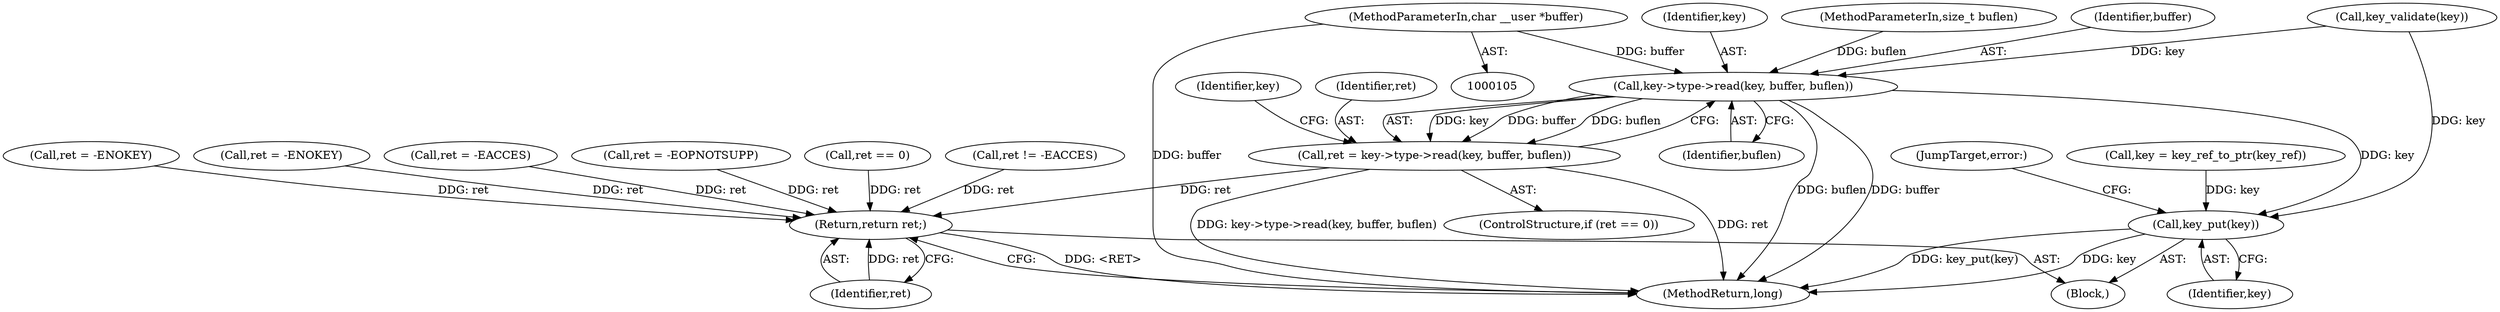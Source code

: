 digraph "0_linux_363b02dab09b3226f3bd1420dad9c72b79a42a76_9@pointer" {
"1000107" [label="(MethodParameterIn,char __user *buffer)"];
"1000198" [label="(Call,key->type->read(key, buffer, buflen))"];
"1000196" [label="(Call,ret = key->type->read(key, buffer, buflen))"];
"1000211" [label="(Return,return ret;)"];
"1000208" [label="(Call,key_put(key))"];
"1000197" [label="(Identifier,ret)"];
"1000210" [label="(JumpTarget,error:)"];
"1000201" [label="(Identifier,buflen)"];
"1000193" [label="(Call,ret == 0)"];
"1000213" [label="(MethodReturn,long)"];
"1000198" [label="(Call,key->type->read(key, buffer, buflen))"];
"1000156" [label="(Call,ret != -EACCES)"];
"1000123" [label="(Call,ret = -ENOKEY)"];
"1000200" [label="(Identifier,buffer)"];
"1000209" [label="(Identifier,key)"];
"1000190" [label="(Call,key_validate(key))"];
"1000205" [label="(Identifier,key)"];
"1000109" [label="(Block,)"];
"1000199" [label="(Identifier,key)"];
"1000192" [label="(ControlStructure,if (ret == 0))"];
"1000211" [label="(Return,return ret;)"];
"1000107" [label="(MethodParameterIn,char __user *buffer)"];
"1000108" [label="(MethodParameterIn,size_t buflen)"];
"1000140" [label="(Call,ret = -ENOKEY)"];
"1000208" [label="(Call,key_put(key))"];
"1000128" [label="(Call,key = key_ref_to_ptr(key_ref))"];
"1000166" [label="(Call,ret = -EACCES)"];
"1000172" [label="(Call,ret = -EOPNOTSUPP)"];
"1000212" [label="(Identifier,ret)"];
"1000196" [label="(Call,ret = key->type->read(key, buffer, buflen))"];
"1000107" -> "1000105"  [label="AST: "];
"1000107" -> "1000213"  [label="DDG: buffer"];
"1000107" -> "1000198"  [label="DDG: buffer"];
"1000198" -> "1000196"  [label="AST: "];
"1000198" -> "1000201"  [label="CFG: "];
"1000199" -> "1000198"  [label="AST: "];
"1000200" -> "1000198"  [label="AST: "];
"1000201" -> "1000198"  [label="AST: "];
"1000196" -> "1000198"  [label="CFG: "];
"1000198" -> "1000213"  [label="DDG: buflen"];
"1000198" -> "1000213"  [label="DDG: buffer"];
"1000198" -> "1000196"  [label="DDG: key"];
"1000198" -> "1000196"  [label="DDG: buffer"];
"1000198" -> "1000196"  [label="DDG: buflen"];
"1000190" -> "1000198"  [label="DDG: key"];
"1000108" -> "1000198"  [label="DDG: buflen"];
"1000198" -> "1000208"  [label="DDG: key"];
"1000196" -> "1000192"  [label="AST: "];
"1000197" -> "1000196"  [label="AST: "];
"1000205" -> "1000196"  [label="CFG: "];
"1000196" -> "1000213"  [label="DDG: ret"];
"1000196" -> "1000213"  [label="DDG: key->type->read(key, buffer, buflen)"];
"1000196" -> "1000211"  [label="DDG: ret"];
"1000211" -> "1000109"  [label="AST: "];
"1000211" -> "1000212"  [label="CFG: "];
"1000212" -> "1000211"  [label="AST: "];
"1000213" -> "1000211"  [label="CFG: "];
"1000211" -> "1000213"  [label="DDG: <RET>"];
"1000212" -> "1000211"  [label="DDG: ret"];
"1000193" -> "1000211"  [label="DDG: ret"];
"1000156" -> "1000211"  [label="DDG: ret"];
"1000140" -> "1000211"  [label="DDG: ret"];
"1000166" -> "1000211"  [label="DDG: ret"];
"1000172" -> "1000211"  [label="DDG: ret"];
"1000123" -> "1000211"  [label="DDG: ret"];
"1000208" -> "1000109"  [label="AST: "];
"1000208" -> "1000209"  [label="CFG: "];
"1000209" -> "1000208"  [label="AST: "];
"1000210" -> "1000208"  [label="CFG: "];
"1000208" -> "1000213"  [label="DDG: key"];
"1000208" -> "1000213"  [label="DDG: key_put(key)"];
"1000128" -> "1000208"  [label="DDG: key"];
"1000190" -> "1000208"  [label="DDG: key"];
}
